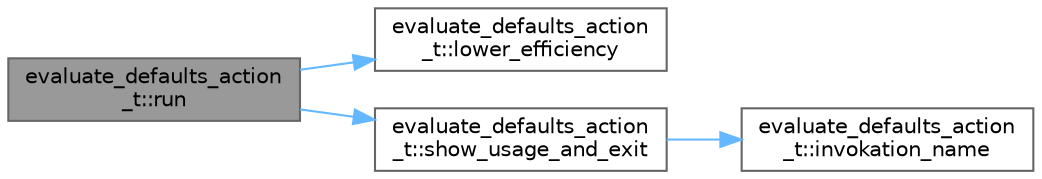 digraph "evaluate_defaults_action_t::run"
{
 // LATEX_PDF_SIZE
  bgcolor="transparent";
  edge [fontname=Helvetica,fontsize=10,labelfontname=Helvetica,labelfontsize=10];
  node [fontname=Helvetica,fontsize=10,shape=box,height=0.2,width=0.4];
  rankdir="LR";
  Node1 [id="Node000001",label="evaluate_defaults_action\l_t::run",height=0.2,width=0.4,color="gray40", fillcolor="grey60", style="filled", fontcolor="black",tooltip=" "];
  Node1 -> Node2 [id="edge1_Node000001_Node000002",color="steelblue1",style="solid",tooltip=" "];
  Node2 [id="Node000002",label="evaluate_defaults_action\l_t::lower_efficiency",height=0.2,width=0.4,color="grey40", fillcolor="white", style="filled",URL="$structevaluate__defaults__action__t.html#abb9925fc7e6264fbaf3859910f4b179f",tooltip=" "];
  Node1 -> Node3 [id="edge2_Node000001_Node000003",color="steelblue1",style="solid",tooltip=" "];
  Node3 [id="Node000003",label="evaluate_defaults_action\l_t::show_usage_and_exit",height=0.2,width=0.4,color="grey40", fillcolor="white", style="filled",URL="$structevaluate__defaults__action__t.html#a7822be8cab65b020ae93575e1ccc72ac",tooltip=" "];
  Node3 -> Node4 [id="edge3_Node000003_Node000004",color="steelblue1",style="solid",tooltip=" "];
  Node4 [id="Node000004",label="evaluate_defaults_action\l_t::invokation_name",height=0.2,width=0.4,color="grey40", fillcolor="white", style="filled",URL="$structevaluate__defaults__action__t.html#a5faf1881667487538eb01faf287258ff",tooltip=" "];
}
